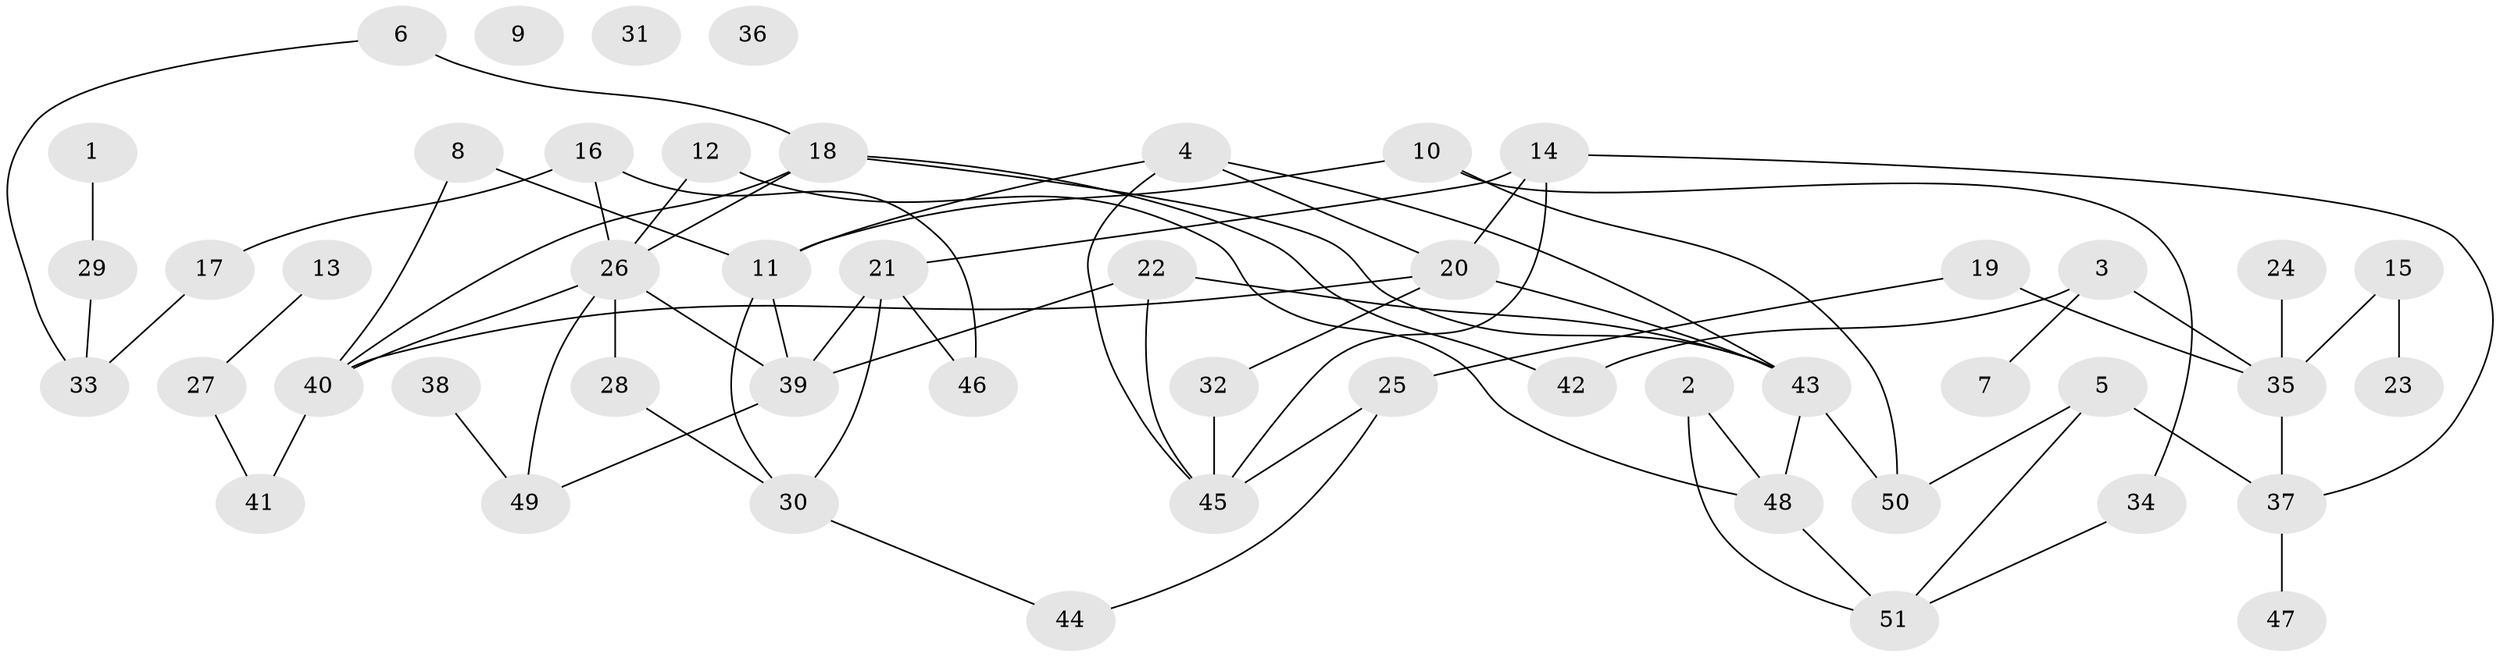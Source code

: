 // Generated by graph-tools (version 1.1) at 2025/13/03/09/25 04:13:12]
// undirected, 51 vertices, 71 edges
graph export_dot {
graph [start="1"]
  node [color=gray90,style=filled];
  1;
  2;
  3;
  4;
  5;
  6;
  7;
  8;
  9;
  10;
  11;
  12;
  13;
  14;
  15;
  16;
  17;
  18;
  19;
  20;
  21;
  22;
  23;
  24;
  25;
  26;
  27;
  28;
  29;
  30;
  31;
  32;
  33;
  34;
  35;
  36;
  37;
  38;
  39;
  40;
  41;
  42;
  43;
  44;
  45;
  46;
  47;
  48;
  49;
  50;
  51;
  1 -- 29;
  2 -- 48;
  2 -- 51;
  3 -- 7;
  3 -- 35;
  3 -- 42;
  4 -- 11;
  4 -- 20;
  4 -- 43;
  4 -- 45;
  5 -- 37;
  5 -- 50;
  5 -- 51;
  6 -- 18;
  6 -- 33;
  8 -- 11;
  8 -- 40;
  10 -- 11;
  10 -- 34;
  10 -- 50;
  11 -- 30;
  11 -- 39;
  12 -- 26;
  12 -- 48;
  13 -- 27;
  14 -- 20;
  14 -- 21;
  14 -- 37;
  14 -- 45;
  15 -- 23;
  15 -- 35;
  16 -- 17;
  16 -- 26;
  16 -- 46;
  17 -- 33;
  18 -- 26;
  18 -- 40;
  18 -- 42;
  18 -- 43;
  19 -- 25;
  19 -- 35;
  20 -- 32;
  20 -- 40;
  20 -- 43;
  21 -- 30;
  21 -- 39;
  21 -- 46;
  22 -- 39;
  22 -- 43;
  22 -- 45;
  24 -- 35;
  25 -- 44;
  25 -- 45;
  26 -- 28;
  26 -- 39;
  26 -- 40;
  26 -- 49;
  27 -- 41;
  28 -- 30;
  29 -- 33;
  30 -- 44;
  32 -- 45;
  34 -- 51;
  35 -- 37;
  37 -- 47;
  38 -- 49;
  39 -- 49;
  40 -- 41;
  43 -- 48;
  43 -- 50;
  48 -- 51;
}
